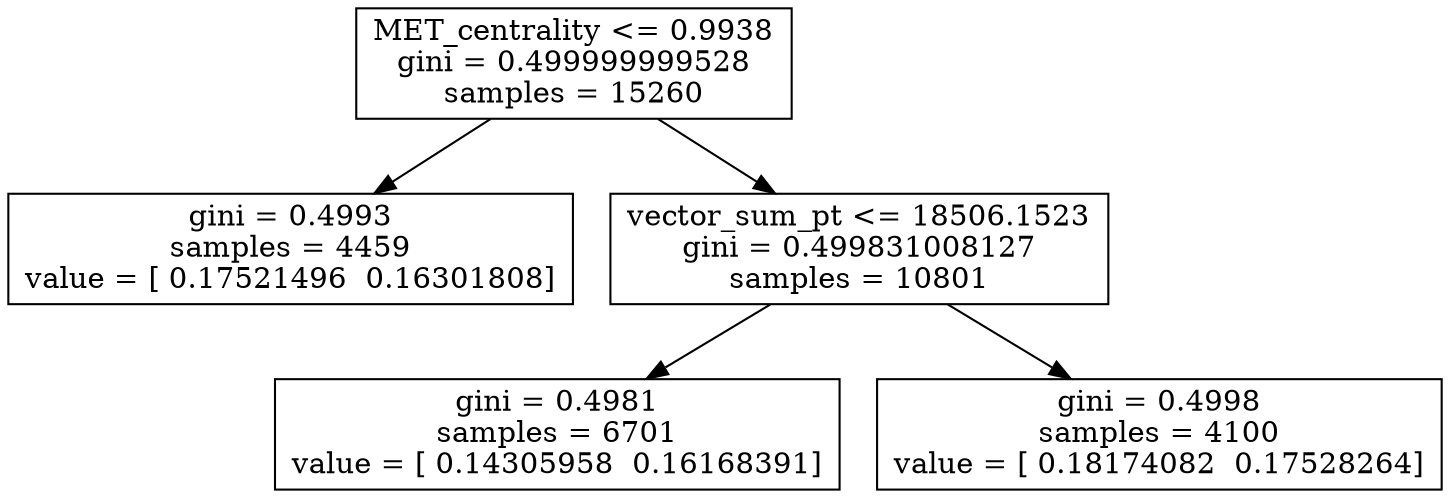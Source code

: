 digraph Tree {
0 [label="MET_centrality <= 0.9938\ngini = 0.499999999528\nsamples = 15260", shape="box"] ;
1 [label="gini = 0.4993\nsamples = 4459\nvalue = [ 0.17521496  0.16301808]", shape="box"] ;
0 -> 1 ;
2 [label="vector_sum_pt <= 18506.1523\ngini = 0.499831008127\nsamples = 10801", shape="box"] ;
0 -> 2 ;
3 [label="gini = 0.4981\nsamples = 6701\nvalue = [ 0.14305958  0.16168391]", shape="box"] ;
2 -> 3 ;
4 [label="gini = 0.4998\nsamples = 4100\nvalue = [ 0.18174082  0.17528264]", shape="box"] ;
2 -> 4 ;
}
